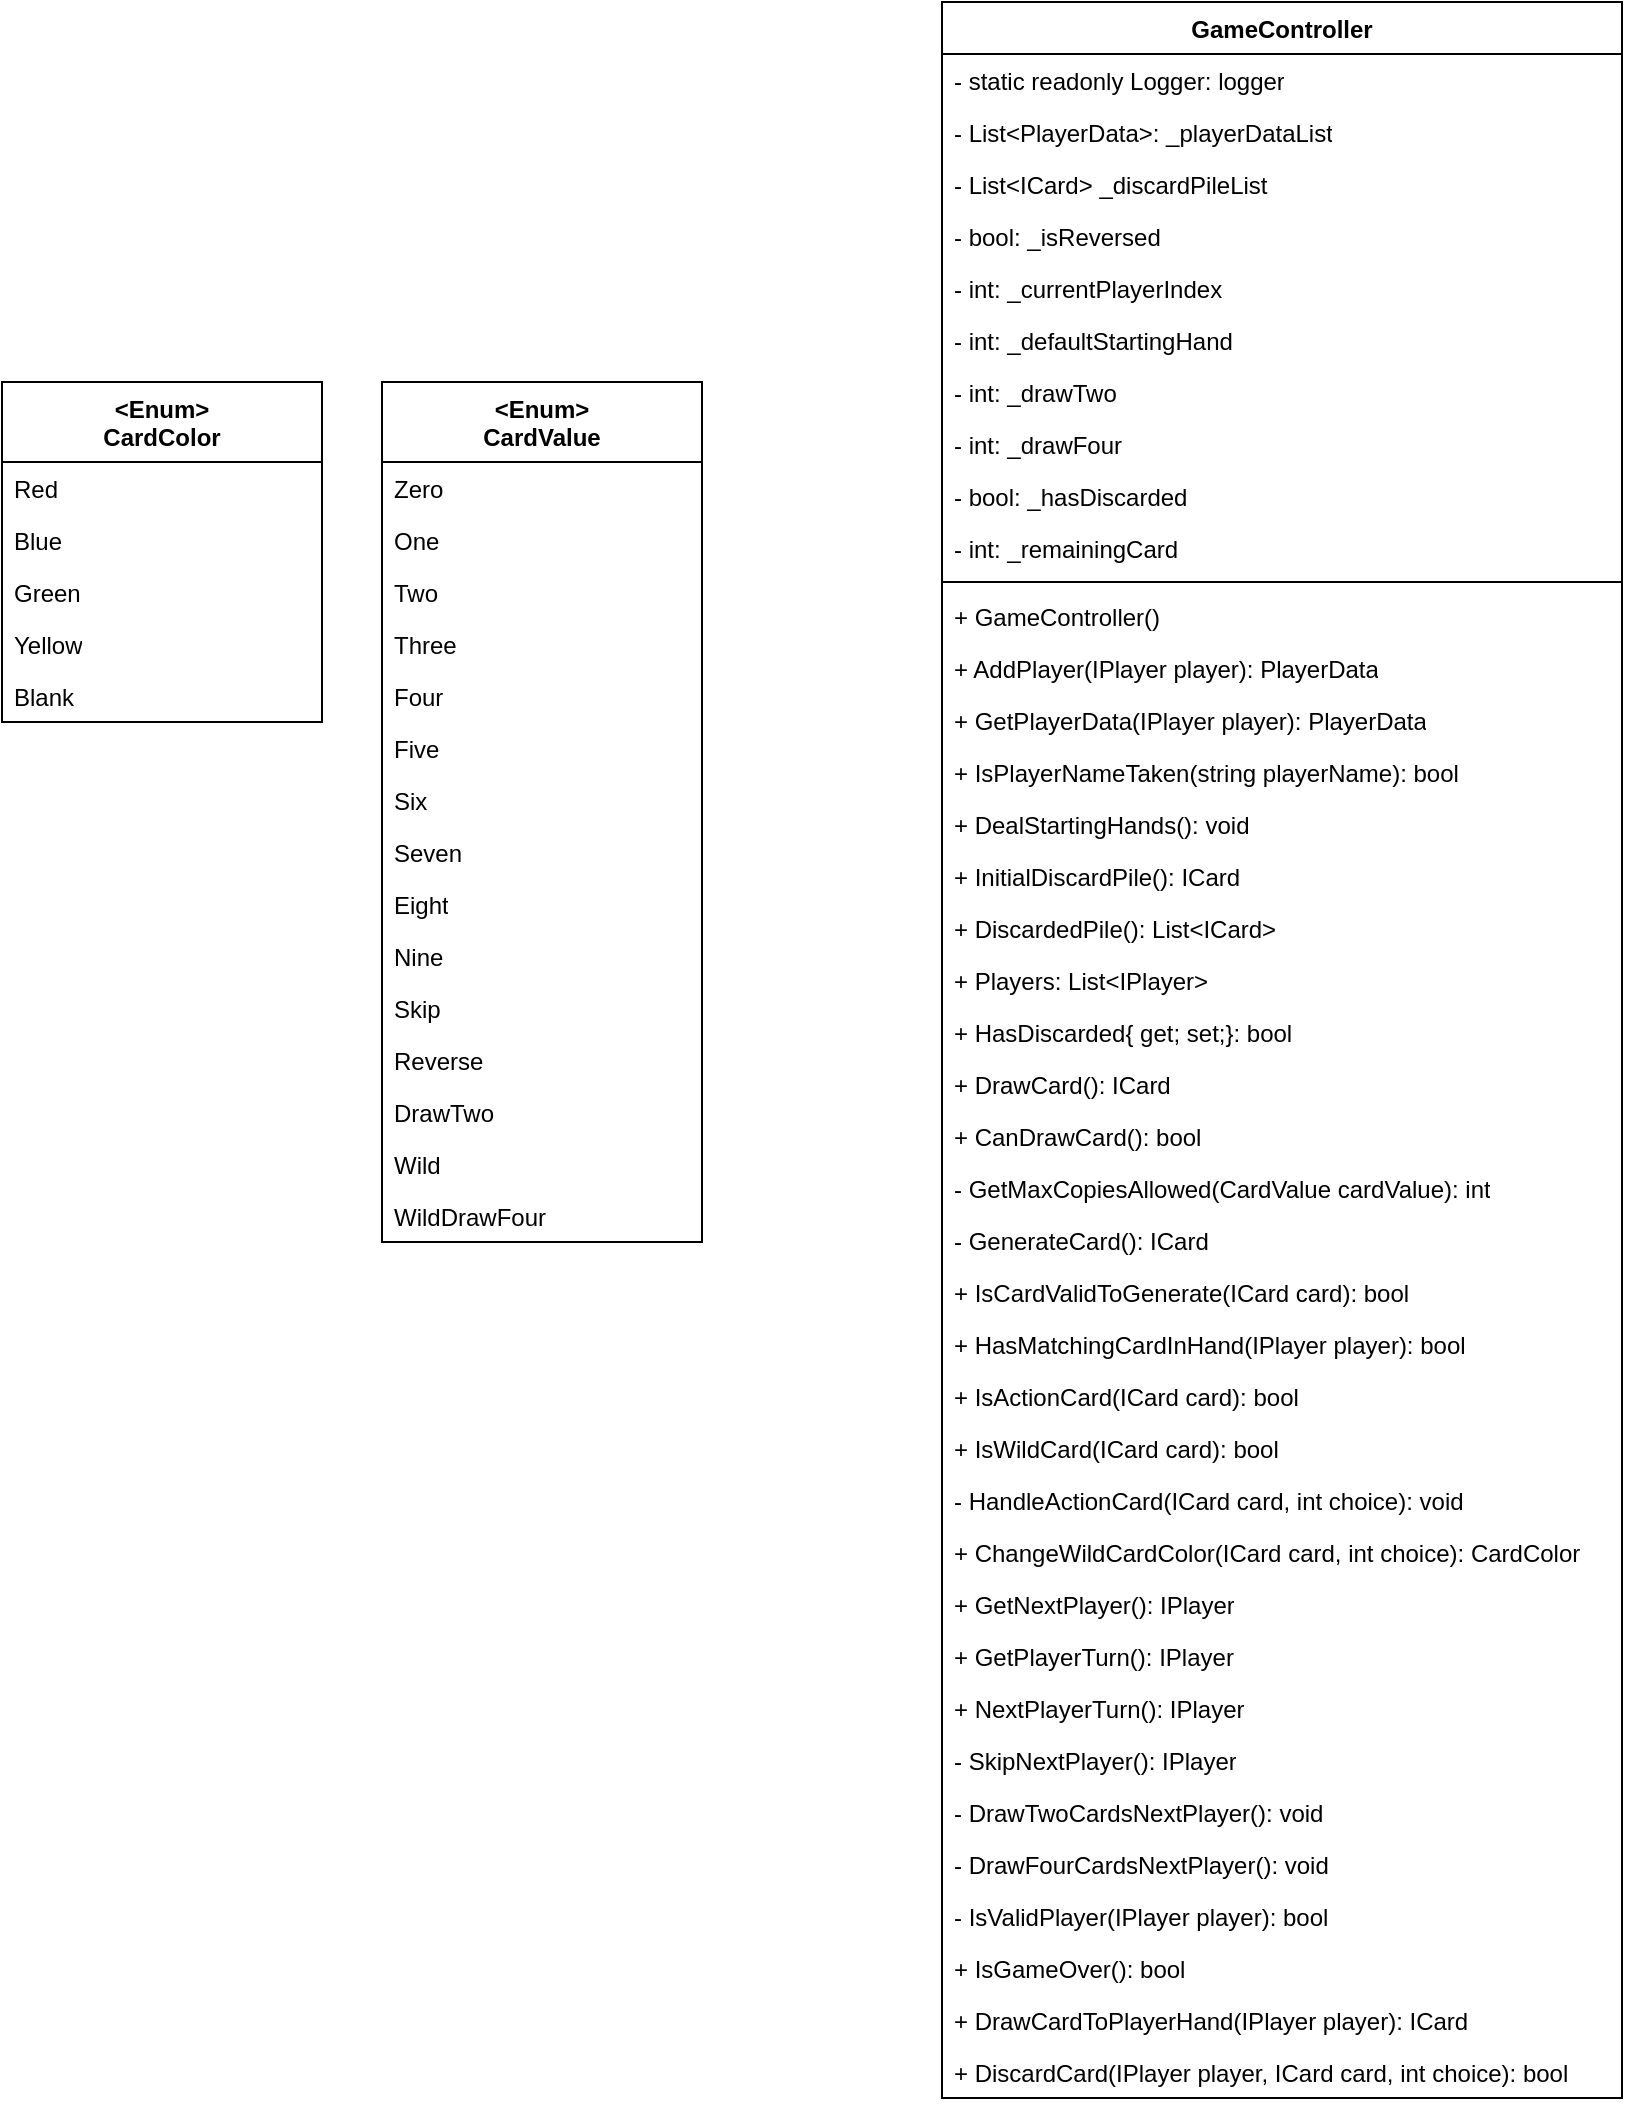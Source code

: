 <mxfile version="21.7.4" type="github">
  <diagram name="Page-1" id="U7vOPaIjwy40_dqQ5CMy">
    <mxGraphModel dx="1294" dy="609" grid="1" gridSize="10" guides="1" tooltips="1" connect="1" arrows="1" fold="1" page="1" pageScale="1" pageWidth="1654" pageHeight="1169" math="0" shadow="0">
      <root>
        <mxCell id="0" />
        <mxCell id="1" parent="0" />
        <mxCell id="xBmWTqr-cavenFjL_Q4E-1" value="GameController" style="swimlane;fontStyle=1;align=center;verticalAlign=top;childLayout=stackLayout;horizontal=1;startSize=26;horizontalStack=0;resizeParent=1;resizeParentMax=0;resizeLast=0;collapsible=1;marginBottom=0;whiteSpace=wrap;html=1;" vertex="1" parent="1">
          <mxGeometry x="490" y="30" width="340" height="1048" as="geometry" />
        </mxCell>
        <mxCell id="xBmWTqr-cavenFjL_Q4E-2" value="- static readonly Logger: logger" style="text;strokeColor=none;fillColor=none;align=left;verticalAlign=top;spacingLeft=4;spacingRight=4;overflow=hidden;rotatable=0;points=[[0,0.5],[1,0.5]];portConstraint=eastwest;whiteSpace=wrap;html=1;" vertex="1" parent="xBmWTqr-cavenFjL_Q4E-1">
          <mxGeometry y="26" width="340" height="26" as="geometry" />
        </mxCell>
        <mxCell id="xBmWTqr-cavenFjL_Q4E-36" value="-&amp;nbsp;List&amp;lt;PlayerData&amp;gt;: _playerDataList" style="text;strokeColor=none;fillColor=none;align=left;verticalAlign=top;spacingLeft=4;spacingRight=4;overflow=hidden;rotatable=0;points=[[0,0.5],[1,0.5]];portConstraint=eastwest;whiteSpace=wrap;html=1;" vertex="1" parent="xBmWTqr-cavenFjL_Q4E-1">
          <mxGeometry y="52" width="340" height="26" as="geometry" />
        </mxCell>
        <mxCell id="xBmWTqr-cavenFjL_Q4E-34" value="-&amp;nbsp;List&amp;lt;ICard&amp;gt; _discardPileList" style="text;strokeColor=none;fillColor=none;align=left;verticalAlign=top;spacingLeft=4;spacingRight=4;overflow=hidden;rotatable=0;points=[[0,0.5],[1,0.5]];portConstraint=eastwest;whiteSpace=wrap;html=1;" vertex="1" parent="xBmWTqr-cavenFjL_Q4E-1">
          <mxGeometry y="78" width="340" height="26" as="geometry" />
        </mxCell>
        <mxCell id="xBmWTqr-cavenFjL_Q4E-37" value="-&amp;nbsp;bool: _isReversed" style="text;strokeColor=none;fillColor=none;align=left;verticalAlign=top;spacingLeft=4;spacingRight=4;overflow=hidden;rotatable=0;points=[[0,0.5],[1,0.5]];portConstraint=eastwest;whiteSpace=wrap;html=1;" vertex="1" parent="xBmWTqr-cavenFjL_Q4E-1">
          <mxGeometry y="104" width="340" height="26" as="geometry" />
        </mxCell>
        <mxCell id="xBmWTqr-cavenFjL_Q4E-39" value="-&amp;nbsp;int: _currentPlayerIndex" style="text;strokeColor=none;fillColor=none;align=left;verticalAlign=top;spacingLeft=4;spacingRight=4;overflow=hidden;rotatable=0;points=[[0,0.5],[1,0.5]];portConstraint=eastwest;whiteSpace=wrap;html=1;" vertex="1" parent="xBmWTqr-cavenFjL_Q4E-1">
          <mxGeometry y="130" width="340" height="26" as="geometry" />
        </mxCell>
        <mxCell id="xBmWTqr-cavenFjL_Q4E-40" value="-&amp;nbsp;int: _defaultStartingHand" style="text;strokeColor=none;fillColor=none;align=left;verticalAlign=top;spacingLeft=4;spacingRight=4;overflow=hidden;rotatable=0;points=[[0,0.5],[1,0.5]];portConstraint=eastwest;whiteSpace=wrap;html=1;" vertex="1" parent="xBmWTqr-cavenFjL_Q4E-1">
          <mxGeometry y="156" width="340" height="26" as="geometry" />
        </mxCell>
        <mxCell id="xBmWTqr-cavenFjL_Q4E-43" value="-&amp;nbsp;int: _drawTwo" style="text;strokeColor=none;fillColor=none;align=left;verticalAlign=top;spacingLeft=4;spacingRight=4;overflow=hidden;rotatable=0;points=[[0,0.5],[1,0.5]];portConstraint=eastwest;whiteSpace=wrap;html=1;" vertex="1" parent="xBmWTqr-cavenFjL_Q4E-1">
          <mxGeometry y="182" width="340" height="26" as="geometry" />
        </mxCell>
        <mxCell id="xBmWTqr-cavenFjL_Q4E-42" value="-&amp;nbsp;int: _drawFour" style="text;strokeColor=none;fillColor=none;align=left;verticalAlign=top;spacingLeft=4;spacingRight=4;overflow=hidden;rotatable=0;points=[[0,0.5],[1,0.5]];portConstraint=eastwest;whiteSpace=wrap;html=1;" vertex="1" parent="xBmWTqr-cavenFjL_Q4E-1">
          <mxGeometry y="208" width="340" height="26" as="geometry" />
        </mxCell>
        <mxCell id="xBmWTqr-cavenFjL_Q4E-41" value="-&amp;nbsp;bool: _hasDiscarded" style="text;strokeColor=none;fillColor=none;align=left;verticalAlign=top;spacingLeft=4;spacingRight=4;overflow=hidden;rotatable=0;points=[[0,0.5],[1,0.5]];portConstraint=eastwest;whiteSpace=wrap;html=1;" vertex="1" parent="xBmWTqr-cavenFjL_Q4E-1">
          <mxGeometry y="234" width="340" height="26" as="geometry" />
        </mxCell>
        <mxCell id="xBmWTqr-cavenFjL_Q4E-38" value="-&amp;nbsp;int: _remainingCard" style="text;strokeColor=none;fillColor=none;align=left;verticalAlign=top;spacingLeft=4;spacingRight=4;overflow=hidden;rotatable=0;points=[[0,0.5],[1,0.5]];portConstraint=eastwest;whiteSpace=wrap;html=1;" vertex="1" parent="xBmWTqr-cavenFjL_Q4E-1">
          <mxGeometry y="260" width="340" height="26" as="geometry" />
        </mxCell>
        <mxCell id="xBmWTqr-cavenFjL_Q4E-3" value="" style="line;strokeWidth=1;fillColor=none;align=left;verticalAlign=middle;spacingTop=-1;spacingLeft=3;spacingRight=3;rotatable=0;labelPosition=right;points=[];portConstraint=eastwest;strokeColor=inherit;" vertex="1" parent="xBmWTqr-cavenFjL_Q4E-1">
          <mxGeometry y="286" width="340" height="8" as="geometry" />
        </mxCell>
        <mxCell id="xBmWTqr-cavenFjL_Q4E-4" value="+&amp;nbsp;GameController()" style="text;strokeColor=none;fillColor=none;align=left;verticalAlign=top;spacingLeft=4;spacingRight=4;overflow=hidden;rotatable=0;points=[[0,0.5],[1,0.5]];portConstraint=eastwest;whiteSpace=wrap;html=1;" vertex="1" parent="xBmWTqr-cavenFjL_Q4E-1">
          <mxGeometry y="294" width="340" height="26" as="geometry" />
        </mxCell>
        <mxCell id="xBmWTqr-cavenFjL_Q4E-5" value="+ AddPlayer(IPlayer player): PlayerData" style="text;strokeColor=none;fillColor=none;align=left;verticalAlign=top;spacingLeft=4;spacingRight=4;overflow=hidden;rotatable=0;points=[[0,0.5],[1,0.5]];portConstraint=eastwest;whiteSpace=wrap;html=1;" vertex="1" parent="xBmWTqr-cavenFjL_Q4E-1">
          <mxGeometry y="320" width="340" height="26" as="geometry" />
        </mxCell>
        <mxCell id="xBmWTqr-cavenFjL_Q4E-7" value="+ GetPlayerData(IPlayer player): PlayerData" style="text;strokeColor=none;fillColor=none;align=left;verticalAlign=top;spacingLeft=4;spacingRight=4;overflow=hidden;rotatable=0;points=[[0,0.5],[1,0.5]];portConstraint=eastwest;whiteSpace=wrap;html=1;" vertex="1" parent="xBmWTqr-cavenFjL_Q4E-1">
          <mxGeometry y="346" width="340" height="26" as="geometry" />
        </mxCell>
        <mxCell id="xBmWTqr-cavenFjL_Q4E-6" value="+ IsPlayerNameTaken(string playerName): bool" style="text;strokeColor=none;fillColor=none;align=left;verticalAlign=top;spacingLeft=4;spacingRight=4;overflow=hidden;rotatable=0;points=[[0,0.5],[1,0.5]];portConstraint=eastwest;whiteSpace=wrap;html=1;" vertex="1" parent="xBmWTqr-cavenFjL_Q4E-1">
          <mxGeometry y="372" width="340" height="26" as="geometry" />
        </mxCell>
        <mxCell id="xBmWTqr-cavenFjL_Q4E-9" value="+ DealStartingHands(): void" style="text;strokeColor=none;fillColor=none;align=left;verticalAlign=top;spacingLeft=4;spacingRight=4;overflow=hidden;rotatable=0;points=[[0,0.5],[1,0.5]];portConstraint=eastwest;whiteSpace=wrap;html=1;" vertex="1" parent="xBmWTqr-cavenFjL_Q4E-1">
          <mxGeometry y="398" width="340" height="26" as="geometry" />
        </mxCell>
        <mxCell id="xBmWTqr-cavenFjL_Q4E-8" value="+ InitialDiscardPile(): ICard" style="text;strokeColor=none;fillColor=none;align=left;verticalAlign=top;spacingLeft=4;spacingRight=4;overflow=hidden;rotatable=0;points=[[0,0.5],[1,0.5]];portConstraint=eastwest;whiteSpace=wrap;html=1;" vertex="1" parent="xBmWTqr-cavenFjL_Q4E-1">
          <mxGeometry y="424" width="340" height="26" as="geometry" />
        </mxCell>
        <mxCell id="xBmWTqr-cavenFjL_Q4E-10" value="+ DiscardedPile(): List&amp;lt;ICard&amp;gt;" style="text;strokeColor=none;fillColor=none;align=left;verticalAlign=top;spacingLeft=4;spacingRight=4;overflow=hidden;rotatable=0;points=[[0,0.5],[1,0.5]];portConstraint=eastwest;whiteSpace=wrap;html=1;" vertex="1" parent="xBmWTqr-cavenFjL_Q4E-1">
          <mxGeometry y="450" width="340" height="26" as="geometry" />
        </mxCell>
        <mxCell id="xBmWTqr-cavenFjL_Q4E-11" value="+ Players: List&amp;lt;IPlayer&amp;gt;" style="text;strokeColor=none;fillColor=none;align=left;verticalAlign=top;spacingLeft=4;spacingRight=4;overflow=hidden;rotatable=0;points=[[0,0.5],[1,0.5]];portConstraint=eastwest;whiteSpace=wrap;html=1;" vertex="1" parent="xBmWTqr-cavenFjL_Q4E-1">
          <mxGeometry y="476" width="340" height="26" as="geometry" />
        </mxCell>
        <mxCell id="xBmWTqr-cavenFjL_Q4E-13" value="+ HasDiscarded{ get; set;}: bool" style="text;strokeColor=none;fillColor=none;align=left;verticalAlign=top;spacingLeft=4;spacingRight=4;overflow=hidden;rotatable=0;points=[[0,0.5],[1,0.5]];portConstraint=eastwest;whiteSpace=wrap;html=1;" vertex="1" parent="xBmWTqr-cavenFjL_Q4E-1">
          <mxGeometry y="502" width="340" height="26" as="geometry" />
        </mxCell>
        <mxCell id="xBmWTqr-cavenFjL_Q4E-12" value="+ DrawCard(): ICard" style="text;strokeColor=none;fillColor=none;align=left;verticalAlign=top;spacingLeft=4;spacingRight=4;overflow=hidden;rotatable=0;points=[[0,0.5],[1,0.5]];portConstraint=eastwest;whiteSpace=wrap;html=1;" vertex="1" parent="xBmWTqr-cavenFjL_Q4E-1">
          <mxGeometry y="528" width="340" height="26" as="geometry" />
        </mxCell>
        <mxCell id="xBmWTqr-cavenFjL_Q4E-14" value="+ CanDrawCard(): bool" style="text;strokeColor=none;fillColor=none;align=left;verticalAlign=top;spacingLeft=4;spacingRight=4;overflow=hidden;rotatable=0;points=[[0,0.5],[1,0.5]];portConstraint=eastwest;whiteSpace=wrap;html=1;" vertex="1" parent="xBmWTqr-cavenFjL_Q4E-1">
          <mxGeometry y="554" width="340" height="26" as="geometry" />
        </mxCell>
        <mxCell id="xBmWTqr-cavenFjL_Q4E-16" value="- GetMaxCopiesAllowed(CardValue cardValue): int" style="text;strokeColor=none;fillColor=none;align=left;verticalAlign=top;spacingLeft=4;spacingRight=4;overflow=hidden;rotatable=0;points=[[0,0.5],[1,0.5]];portConstraint=eastwest;whiteSpace=wrap;html=1;" vertex="1" parent="xBmWTqr-cavenFjL_Q4E-1">
          <mxGeometry y="580" width="340" height="26" as="geometry" />
        </mxCell>
        <mxCell id="xBmWTqr-cavenFjL_Q4E-18" value="- GenerateCard(): ICard" style="text;strokeColor=none;fillColor=none;align=left;verticalAlign=top;spacingLeft=4;spacingRight=4;overflow=hidden;rotatable=0;points=[[0,0.5],[1,0.5]];portConstraint=eastwest;whiteSpace=wrap;html=1;" vertex="1" parent="xBmWTqr-cavenFjL_Q4E-1">
          <mxGeometry y="606" width="340" height="26" as="geometry" />
        </mxCell>
        <mxCell id="xBmWTqr-cavenFjL_Q4E-17" value="+ IsCardValidToGenerate(ICard card): bool" style="text;strokeColor=none;fillColor=none;align=left;verticalAlign=top;spacingLeft=4;spacingRight=4;overflow=hidden;rotatable=0;points=[[0,0.5],[1,0.5]];portConstraint=eastwest;whiteSpace=wrap;html=1;" vertex="1" parent="xBmWTqr-cavenFjL_Q4E-1">
          <mxGeometry y="632" width="340" height="26" as="geometry" />
        </mxCell>
        <mxCell id="xBmWTqr-cavenFjL_Q4E-19" value="+ HasMatchingCardInHand(IPlayer player): bool" style="text;strokeColor=none;fillColor=none;align=left;verticalAlign=top;spacingLeft=4;spacingRight=4;overflow=hidden;rotatable=0;points=[[0,0.5],[1,0.5]];portConstraint=eastwest;whiteSpace=wrap;html=1;" vertex="1" parent="xBmWTqr-cavenFjL_Q4E-1">
          <mxGeometry y="658" width="340" height="26" as="geometry" />
        </mxCell>
        <mxCell id="xBmWTqr-cavenFjL_Q4E-20" value="+ IsActionCard(ICard card): bool" style="text;strokeColor=none;fillColor=none;align=left;verticalAlign=top;spacingLeft=4;spacingRight=4;overflow=hidden;rotatable=0;points=[[0,0.5],[1,0.5]];portConstraint=eastwest;whiteSpace=wrap;html=1;" vertex="1" parent="xBmWTqr-cavenFjL_Q4E-1">
          <mxGeometry y="684" width="340" height="26" as="geometry" />
        </mxCell>
        <mxCell id="xBmWTqr-cavenFjL_Q4E-21" value="+ IsWildCard(ICard card): bool" style="text;strokeColor=none;fillColor=none;align=left;verticalAlign=top;spacingLeft=4;spacingRight=4;overflow=hidden;rotatable=0;points=[[0,0.5],[1,0.5]];portConstraint=eastwest;whiteSpace=wrap;html=1;" vertex="1" parent="xBmWTqr-cavenFjL_Q4E-1">
          <mxGeometry y="710" width="340" height="26" as="geometry" />
        </mxCell>
        <mxCell id="xBmWTqr-cavenFjL_Q4E-22" value="- HandleActionCard(ICard card, int choice): void" style="text;strokeColor=none;fillColor=none;align=left;verticalAlign=top;spacingLeft=4;spacingRight=4;overflow=hidden;rotatable=0;points=[[0,0.5],[1,0.5]];portConstraint=eastwest;whiteSpace=wrap;html=1;" vertex="1" parent="xBmWTqr-cavenFjL_Q4E-1">
          <mxGeometry y="736" width="340" height="26" as="geometry" />
        </mxCell>
        <mxCell id="xBmWTqr-cavenFjL_Q4E-24" value="+ ChangeWildCardColor(ICard card, int choice): CardColor" style="text;strokeColor=none;fillColor=none;align=left;verticalAlign=top;spacingLeft=4;spacingRight=4;overflow=hidden;rotatable=0;points=[[0,0.5],[1,0.5]];portConstraint=eastwest;whiteSpace=wrap;html=1;" vertex="1" parent="xBmWTqr-cavenFjL_Q4E-1">
          <mxGeometry y="762" width="340" height="26" as="geometry" />
        </mxCell>
        <mxCell id="xBmWTqr-cavenFjL_Q4E-25" value="+ GetNextPlayer(): IPlayer" style="text;strokeColor=none;fillColor=none;align=left;verticalAlign=top;spacingLeft=4;spacingRight=4;overflow=hidden;rotatable=0;points=[[0,0.5],[1,0.5]];portConstraint=eastwest;whiteSpace=wrap;html=1;" vertex="1" parent="xBmWTqr-cavenFjL_Q4E-1">
          <mxGeometry y="788" width="340" height="26" as="geometry" />
        </mxCell>
        <mxCell id="xBmWTqr-cavenFjL_Q4E-23" value="+ GetPlayerTurn(): IPlayer" style="text;strokeColor=none;fillColor=none;align=left;verticalAlign=top;spacingLeft=4;spacingRight=4;overflow=hidden;rotatable=0;points=[[0,0.5],[1,0.5]];portConstraint=eastwest;whiteSpace=wrap;html=1;" vertex="1" parent="xBmWTqr-cavenFjL_Q4E-1">
          <mxGeometry y="814" width="340" height="26" as="geometry" />
        </mxCell>
        <mxCell id="xBmWTqr-cavenFjL_Q4E-26" value="+ NextPlayerTurn(): IPlayer" style="text;strokeColor=none;fillColor=none;align=left;verticalAlign=top;spacingLeft=4;spacingRight=4;overflow=hidden;rotatable=0;points=[[0,0.5],[1,0.5]];portConstraint=eastwest;whiteSpace=wrap;html=1;" vertex="1" parent="xBmWTqr-cavenFjL_Q4E-1">
          <mxGeometry y="840" width="340" height="26" as="geometry" />
        </mxCell>
        <mxCell id="xBmWTqr-cavenFjL_Q4E-27" value="- SkipNextPlayer(): IPlayer" style="text;strokeColor=none;fillColor=none;align=left;verticalAlign=top;spacingLeft=4;spacingRight=4;overflow=hidden;rotatable=0;points=[[0,0.5],[1,0.5]];portConstraint=eastwest;whiteSpace=wrap;html=1;" vertex="1" parent="xBmWTqr-cavenFjL_Q4E-1">
          <mxGeometry y="866" width="340" height="26" as="geometry" />
        </mxCell>
        <mxCell id="xBmWTqr-cavenFjL_Q4E-28" value="-&amp;nbsp;DrawTwoCardsNextPlayer(): void" style="text;strokeColor=none;fillColor=none;align=left;verticalAlign=top;spacingLeft=4;spacingRight=4;overflow=hidden;rotatable=0;points=[[0,0.5],[1,0.5]];portConstraint=eastwest;whiteSpace=wrap;html=1;" vertex="1" parent="xBmWTqr-cavenFjL_Q4E-1">
          <mxGeometry y="892" width="340" height="26" as="geometry" />
        </mxCell>
        <mxCell id="xBmWTqr-cavenFjL_Q4E-29" value="-&amp;nbsp;DrawFourCardsNextPlayer(): void" style="text;strokeColor=none;fillColor=none;align=left;verticalAlign=top;spacingLeft=4;spacingRight=4;overflow=hidden;rotatable=0;points=[[0,0.5],[1,0.5]];portConstraint=eastwest;whiteSpace=wrap;html=1;" vertex="1" parent="xBmWTqr-cavenFjL_Q4E-1">
          <mxGeometry y="918" width="340" height="26" as="geometry" />
        </mxCell>
        <mxCell id="xBmWTqr-cavenFjL_Q4E-31" value="-&amp;nbsp;IsValidPlayer(IPlayer player): bool" style="text;strokeColor=none;fillColor=none;align=left;verticalAlign=top;spacingLeft=4;spacingRight=4;overflow=hidden;rotatable=0;points=[[0,0.5],[1,0.5]];portConstraint=eastwest;whiteSpace=wrap;html=1;" vertex="1" parent="xBmWTqr-cavenFjL_Q4E-1">
          <mxGeometry y="944" width="340" height="26" as="geometry" />
        </mxCell>
        <mxCell id="xBmWTqr-cavenFjL_Q4E-32" value="+&amp;nbsp;IsGameOver(): bool" style="text;strokeColor=none;fillColor=none;align=left;verticalAlign=top;spacingLeft=4;spacingRight=4;overflow=hidden;rotatable=0;points=[[0,0.5],[1,0.5]];portConstraint=eastwest;whiteSpace=wrap;html=1;" vertex="1" parent="xBmWTqr-cavenFjL_Q4E-1">
          <mxGeometry y="970" width="340" height="26" as="geometry" />
        </mxCell>
        <mxCell id="xBmWTqr-cavenFjL_Q4E-33" value="+&amp;nbsp;DrawCardToPlayerHand(IPlayer player): ICard" style="text;strokeColor=none;fillColor=none;align=left;verticalAlign=top;spacingLeft=4;spacingRight=4;overflow=hidden;rotatable=0;points=[[0,0.5],[1,0.5]];portConstraint=eastwest;whiteSpace=wrap;html=1;" vertex="1" parent="xBmWTqr-cavenFjL_Q4E-1">
          <mxGeometry y="996" width="340" height="26" as="geometry" />
        </mxCell>
        <mxCell id="xBmWTqr-cavenFjL_Q4E-30" value="+&amp;nbsp;DiscardCard(IPlayer player, ICard card, int choice): bool" style="text;strokeColor=none;fillColor=none;align=left;verticalAlign=top;spacingLeft=4;spacingRight=4;overflow=hidden;rotatable=0;points=[[0,0.5],[1,0.5]];portConstraint=eastwest;whiteSpace=wrap;html=1;" vertex="1" parent="xBmWTqr-cavenFjL_Q4E-1">
          <mxGeometry y="1022" width="340" height="26" as="geometry" />
        </mxCell>
        <mxCell id="xBmWTqr-cavenFjL_Q4E-44" value="&amp;lt;Enum&amp;gt;&lt;br&gt;CardColor" style="swimlane;fontStyle=1;align=center;verticalAlign=top;childLayout=stackLayout;horizontal=1;startSize=40;horizontalStack=0;resizeParent=1;resizeParentMax=0;resizeLast=0;collapsible=1;marginBottom=0;whiteSpace=wrap;html=1;" vertex="1" parent="1">
          <mxGeometry x="20" y="220" width="160" height="170" as="geometry" />
        </mxCell>
        <mxCell id="xBmWTqr-cavenFjL_Q4E-45" value="Red" style="text;strokeColor=none;fillColor=none;align=left;verticalAlign=top;spacingLeft=4;spacingRight=4;overflow=hidden;rotatable=0;points=[[0,0.5],[1,0.5]];portConstraint=eastwest;whiteSpace=wrap;html=1;" vertex="1" parent="xBmWTqr-cavenFjL_Q4E-44">
          <mxGeometry y="40" width="160" height="26" as="geometry" />
        </mxCell>
        <mxCell id="xBmWTqr-cavenFjL_Q4E-52" value="Blue" style="text;strokeColor=none;fillColor=none;align=left;verticalAlign=top;spacingLeft=4;spacingRight=4;overflow=hidden;rotatable=0;points=[[0,0.5],[1,0.5]];portConstraint=eastwest;whiteSpace=wrap;html=1;" vertex="1" parent="xBmWTqr-cavenFjL_Q4E-44">
          <mxGeometry y="66" width="160" height="26" as="geometry" />
        </mxCell>
        <mxCell id="xBmWTqr-cavenFjL_Q4E-47" value="Green" style="text;strokeColor=none;fillColor=none;align=left;verticalAlign=top;spacingLeft=4;spacingRight=4;overflow=hidden;rotatable=0;points=[[0,0.5],[1,0.5]];portConstraint=eastwest;whiteSpace=wrap;html=1;" vertex="1" parent="xBmWTqr-cavenFjL_Q4E-44">
          <mxGeometry y="92" width="160" height="26" as="geometry" />
        </mxCell>
        <mxCell id="xBmWTqr-cavenFjL_Q4E-53" value="Yellow" style="text;strokeColor=none;fillColor=none;align=left;verticalAlign=top;spacingLeft=4;spacingRight=4;overflow=hidden;rotatable=0;points=[[0,0.5],[1,0.5]];portConstraint=eastwest;whiteSpace=wrap;html=1;" vertex="1" parent="xBmWTqr-cavenFjL_Q4E-44">
          <mxGeometry y="118" width="160" height="26" as="geometry" />
        </mxCell>
        <mxCell id="xBmWTqr-cavenFjL_Q4E-54" value="Blank" style="text;strokeColor=none;fillColor=none;align=left;verticalAlign=top;spacingLeft=4;spacingRight=4;overflow=hidden;rotatable=0;points=[[0,0.5],[1,0.5]];portConstraint=eastwest;whiteSpace=wrap;html=1;" vertex="1" parent="xBmWTqr-cavenFjL_Q4E-44">
          <mxGeometry y="144" width="160" height="26" as="geometry" />
        </mxCell>
        <mxCell id="xBmWTqr-cavenFjL_Q4E-48" value="&amp;lt;Enum&amp;gt;&lt;br&gt;CardValue" style="swimlane;fontStyle=1;align=center;verticalAlign=top;childLayout=stackLayout;horizontal=1;startSize=40;horizontalStack=0;resizeParent=1;resizeParentMax=0;resizeLast=0;collapsible=1;marginBottom=0;whiteSpace=wrap;html=1;" vertex="1" parent="1">
          <mxGeometry x="210" y="220" width="160" height="430" as="geometry" />
        </mxCell>
        <mxCell id="xBmWTqr-cavenFjL_Q4E-49" value="Zero" style="text;strokeColor=none;fillColor=none;align=left;verticalAlign=top;spacingLeft=4;spacingRight=4;overflow=hidden;rotatable=0;points=[[0,0.5],[1,0.5]];portConstraint=eastwest;whiteSpace=wrap;html=1;" vertex="1" parent="xBmWTqr-cavenFjL_Q4E-48">
          <mxGeometry y="40" width="160" height="26" as="geometry" />
        </mxCell>
        <mxCell id="xBmWTqr-cavenFjL_Q4E-51" value="One" style="text;strokeColor=none;fillColor=none;align=left;verticalAlign=top;spacingLeft=4;spacingRight=4;overflow=hidden;rotatable=0;points=[[0,0.5],[1,0.5]];portConstraint=eastwest;whiteSpace=wrap;html=1;" vertex="1" parent="xBmWTqr-cavenFjL_Q4E-48">
          <mxGeometry y="66" width="160" height="26" as="geometry" />
        </mxCell>
        <mxCell id="xBmWTqr-cavenFjL_Q4E-56" value="Two" style="text;strokeColor=none;fillColor=none;align=left;verticalAlign=top;spacingLeft=4;spacingRight=4;overflow=hidden;rotatable=0;points=[[0,0.5],[1,0.5]];portConstraint=eastwest;whiteSpace=wrap;html=1;" vertex="1" parent="xBmWTqr-cavenFjL_Q4E-48">
          <mxGeometry y="92" width="160" height="26" as="geometry" />
        </mxCell>
        <mxCell id="xBmWTqr-cavenFjL_Q4E-55" value="Three" style="text;strokeColor=none;fillColor=none;align=left;verticalAlign=top;spacingLeft=4;spacingRight=4;overflow=hidden;rotatable=0;points=[[0,0.5],[1,0.5]];portConstraint=eastwest;whiteSpace=wrap;html=1;" vertex="1" parent="xBmWTqr-cavenFjL_Q4E-48">
          <mxGeometry y="118" width="160" height="26" as="geometry" />
        </mxCell>
        <mxCell id="xBmWTqr-cavenFjL_Q4E-58" value="Four" style="text;strokeColor=none;fillColor=none;align=left;verticalAlign=top;spacingLeft=4;spacingRight=4;overflow=hidden;rotatable=0;points=[[0,0.5],[1,0.5]];portConstraint=eastwest;whiteSpace=wrap;html=1;" vertex="1" parent="xBmWTqr-cavenFjL_Q4E-48">
          <mxGeometry y="144" width="160" height="26" as="geometry" />
        </mxCell>
        <mxCell id="xBmWTqr-cavenFjL_Q4E-61" value="Five" style="text;strokeColor=none;fillColor=none;align=left;verticalAlign=top;spacingLeft=4;spacingRight=4;overflow=hidden;rotatable=0;points=[[0,0.5],[1,0.5]];portConstraint=eastwest;whiteSpace=wrap;html=1;" vertex="1" parent="xBmWTqr-cavenFjL_Q4E-48">
          <mxGeometry y="170" width="160" height="26" as="geometry" />
        </mxCell>
        <mxCell id="xBmWTqr-cavenFjL_Q4E-64" value="Six" style="text;strokeColor=none;fillColor=none;align=left;verticalAlign=top;spacingLeft=4;spacingRight=4;overflow=hidden;rotatable=0;points=[[0,0.5],[1,0.5]];portConstraint=eastwest;whiteSpace=wrap;html=1;" vertex="1" parent="xBmWTqr-cavenFjL_Q4E-48">
          <mxGeometry y="196" width="160" height="26" as="geometry" />
        </mxCell>
        <mxCell id="xBmWTqr-cavenFjL_Q4E-68" value="Seven" style="text;strokeColor=none;fillColor=none;align=left;verticalAlign=top;spacingLeft=4;spacingRight=4;overflow=hidden;rotatable=0;points=[[0,0.5],[1,0.5]];portConstraint=eastwest;whiteSpace=wrap;html=1;" vertex="1" parent="xBmWTqr-cavenFjL_Q4E-48">
          <mxGeometry y="222" width="160" height="26" as="geometry" />
        </mxCell>
        <mxCell id="xBmWTqr-cavenFjL_Q4E-67" value="Eight" style="text;strokeColor=none;fillColor=none;align=left;verticalAlign=top;spacingLeft=4;spacingRight=4;overflow=hidden;rotatable=0;points=[[0,0.5],[1,0.5]];portConstraint=eastwest;whiteSpace=wrap;html=1;" vertex="1" parent="xBmWTqr-cavenFjL_Q4E-48">
          <mxGeometry y="248" width="160" height="26" as="geometry" />
        </mxCell>
        <mxCell id="xBmWTqr-cavenFjL_Q4E-66" value="Nine" style="text;strokeColor=none;fillColor=none;align=left;verticalAlign=top;spacingLeft=4;spacingRight=4;overflow=hidden;rotatable=0;points=[[0,0.5],[1,0.5]];portConstraint=eastwest;whiteSpace=wrap;html=1;" vertex="1" parent="xBmWTqr-cavenFjL_Q4E-48">
          <mxGeometry y="274" width="160" height="26" as="geometry" />
        </mxCell>
        <mxCell id="xBmWTqr-cavenFjL_Q4E-65" value="Skip" style="text;strokeColor=none;fillColor=none;align=left;verticalAlign=top;spacingLeft=4;spacingRight=4;overflow=hidden;rotatable=0;points=[[0,0.5],[1,0.5]];portConstraint=eastwest;whiteSpace=wrap;html=1;" vertex="1" parent="xBmWTqr-cavenFjL_Q4E-48">
          <mxGeometry y="300" width="160" height="26" as="geometry" />
        </mxCell>
        <mxCell id="xBmWTqr-cavenFjL_Q4E-63" value="Reverse" style="text;strokeColor=none;fillColor=none;align=left;verticalAlign=top;spacingLeft=4;spacingRight=4;overflow=hidden;rotatable=0;points=[[0,0.5],[1,0.5]];portConstraint=eastwest;whiteSpace=wrap;html=1;" vertex="1" parent="xBmWTqr-cavenFjL_Q4E-48">
          <mxGeometry y="326" width="160" height="26" as="geometry" />
        </mxCell>
        <mxCell id="xBmWTqr-cavenFjL_Q4E-62" value="DrawTwo" style="text;strokeColor=none;fillColor=none;align=left;verticalAlign=top;spacingLeft=4;spacingRight=4;overflow=hidden;rotatable=0;points=[[0,0.5],[1,0.5]];portConstraint=eastwest;whiteSpace=wrap;html=1;" vertex="1" parent="xBmWTqr-cavenFjL_Q4E-48">
          <mxGeometry y="352" width="160" height="26" as="geometry" />
        </mxCell>
        <mxCell id="xBmWTqr-cavenFjL_Q4E-60" value="Wild" style="text;strokeColor=none;fillColor=none;align=left;verticalAlign=top;spacingLeft=4;spacingRight=4;overflow=hidden;rotatable=0;points=[[0,0.5],[1,0.5]];portConstraint=eastwest;whiteSpace=wrap;html=1;" vertex="1" parent="xBmWTqr-cavenFjL_Q4E-48">
          <mxGeometry y="378" width="160" height="26" as="geometry" />
        </mxCell>
        <mxCell id="xBmWTqr-cavenFjL_Q4E-59" value="WildDrawFour" style="text;strokeColor=none;fillColor=none;align=left;verticalAlign=top;spacingLeft=4;spacingRight=4;overflow=hidden;rotatable=0;points=[[0,0.5],[1,0.5]];portConstraint=eastwest;whiteSpace=wrap;html=1;" vertex="1" parent="xBmWTqr-cavenFjL_Q4E-48">
          <mxGeometry y="404" width="160" height="26" as="geometry" />
        </mxCell>
      </root>
    </mxGraphModel>
  </diagram>
</mxfile>

